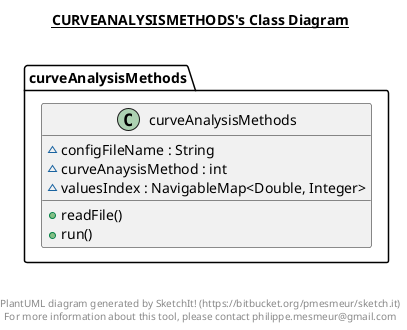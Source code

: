 @startuml

title __CURVEANALYSISMETHODS's Class Diagram__\n

  namespace curveAnalysisMethods {
    class curveAnalysisMethods.curveAnalysisMethods {
        ~ configFileName : String
        ~ curveAnaysisMethod : int
        ~ valuesIndex : NavigableMap<Double, Integer>
        + readFile()
        + run()
    }
  }
  



right footer


PlantUML diagram generated by SketchIt! (https://bitbucket.org/pmesmeur/sketch.it)
For more information about this tool, please contact philippe.mesmeur@gmail.com
endfooter

@enduml
